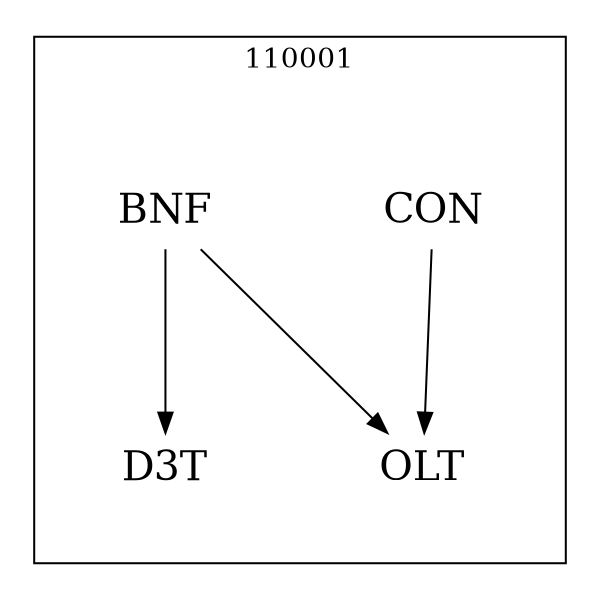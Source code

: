 strict digraph DAGS {
	size = "4,4!" ; ratio ="fill"; subgraph cluster_0{
			labeldoc = "t";
			label = "110001";node	[label= CON, shape = plaintext, fontsize=20] CON;node	[label= BNF, shape = plaintext, fontsize=20] BNF;node	[label= D3T, shape = plaintext, fontsize=20] D3T;node	[label= OLT, shape = plaintext, fontsize=20] OLT;
CON->OLT;
BNF->D3T;
BNF->OLT;
	}}